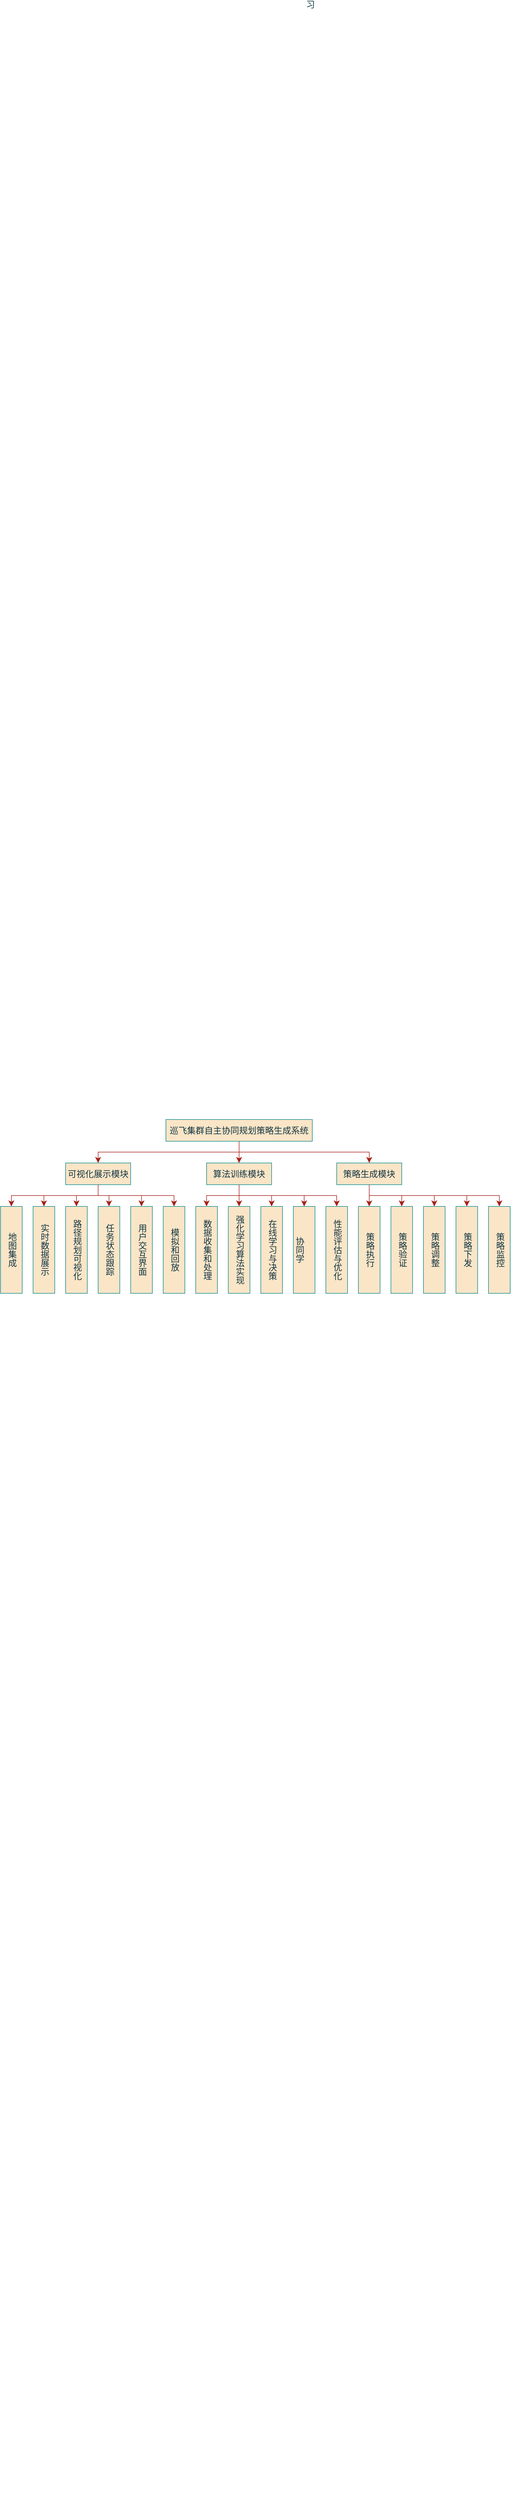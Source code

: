 <mxfile version="26.0.2">
  <diagram name="第 1 页" id="-yEuyqz_h8OfGKDFdokj">
    <mxGraphModel dx="1426" dy="2431" grid="1" gridSize="10" guides="1" tooltips="1" connect="1" arrows="1" fold="1" page="0" pageScale="1" pageWidth="5000" pageHeight="5000" background="#ffffff" math="0" shadow="0">
      <root>
        <mxCell id="0" />
        <mxCell id="1" parent="0" />
        <mxCell id="9f8fdhaCCyyqgwAd8cC6-50" style="edgeStyle=orthogonalEdgeStyle;rounded=0;orthogonalLoop=1;jettySize=auto;html=1;entryX=0.5;entryY=0;entryDx=0;entryDy=0;fontSize=16;startSize=8;endSize=8;labelBackgroundColor=none;strokeColor=#A8201A;fontColor=default;" edge="1" parent="1" source="9f8fdhaCCyyqgwAd8cC6-19" target="9f8fdhaCCyyqgwAd8cC6-20">
          <mxGeometry relative="1" as="geometry">
            <Array as="points">
              <mxPoint x="600" y="270" />
              <mxPoint x="340" y="270" />
            </Array>
          </mxGeometry>
        </mxCell>
        <mxCell id="9f8fdhaCCyyqgwAd8cC6-51" style="edgeStyle=orthogonalEdgeStyle;rounded=0;orthogonalLoop=1;jettySize=auto;html=1;fontSize=16;startSize=8;endSize=8;labelBackgroundColor=none;strokeColor=#A8201A;fontColor=default;" edge="1" parent="1" source="9f8fdhaCCyyqgwAd8cC6-19" target="9f8fdhaCCyyqgwAd8cC6-22">
          <mxGeometry relative="1" as="geometry" />
        </mxCell>
        <mxCell id="9f8fdhaCCyyqgwAd8cC6-52" style="edgeStyle=orthogonalEdgeStyle;rounded=0;orthogonalLoop=1;jettySize=auto;html=1;entryX=0.5;entryY=0;entryDx=0;entryDy=0;fontSize=16;startSize=8;endSize=8;labelBackgroundColor=none;strokeColor=#A8201A;fontColor=default;" edge="1" parent="1" source="9f8fdhaCCyyqgwAd8cC6-19" target="9f8fdhaCCyyqgwAd8cC6-23">
          <mxGeometry relative="1" as="geometry">
            <Array as="points">
              <mxPoint x="600" y="270" />
              <mxPoint x="840" y="270" />
            </Array>
          </mxGeometry>
        </mxCell>
        <mxCell id="9f8fdhaCCyyqgwAd8cC6-19" value="巡飞集群自主协同规划策略生成系统" style="rounded=0;whiteSpace=wrap;html=1;fontSize=16;labelBackgroundColor=none;fillColor=#FAE5C7;strokeColor=#0F8B8D;fontColor=#143642;" vertex="1" parent="1">
          <mxGeometry x="465" y="210" width="270" height="40" as="geometry" />
        </mxCell>
        <mxCell id="9f8fdhaCCyyqgwAd8cC6-53" style="edgeStyle=orthogonalEdgeStyle;rounded=0;orthogonalLoop=1;jettySize=auto;html=1;entryX=0.5;entryY=0;entryDx=0;entryDy=0;fontSize=16;startSize=8;endSize=8;labelBackgroundColor=none;strokeColor=#A8201A;fontColor=default;" edge="1" parent="1" source="9f8fdhaCCyyqgwAd8cC6-20" target="9f8fdhaCCyyqgwAd8cC6-34">
          <mxGeometry relative="1" as="geometry">
            <Array as="points">
              <mxPoint x="340" y="350" />
              <mxPoint x="180" y="350" />
            </Array>
          </mxGeometry>
        </mxCell>
        <mxCell id="9f8fdhaCCyyqgwAd8cC6-54" style="edgeStyle=orthogonalEdgeStyle;rounded=0;orthogonalLoop=1;jettySize=auto;html=1;entryX=0.5;entryY=0;entryDx=0;entryDy=0;fontSize=16;startSize=8;endSize=8;labelBackgroundColor=none;strokeColor=#A8201A;fontColor=default;" edge="1" parent="1" source="9f8fdhaCCyyqgwAd8cC6-20" target="9f8fdhaCCyyqgwAd8cC6-35">
          <mxGeometry relative="1" as="geometry">
            <Array as="points">
              <mxPoint x="340" y="350" />
              <mxPoint x="240" y="350" />
            </Array>
          </mxGeometry>
        </mxCell>
        <mxCell id="9f8fdhaCCyyqgwAd8cC6-55" style="edgeStyle=orthogonalEdgeStyle;rounded=0;orthogonalLoop=1;jettySize=auto;html=1;entryX=0.5;entryY=0;entryDx=0;entryDy=0;fontSize=16;startSize=8;endSize=8;labelBackgroundColor=none;strokeColor=#A8201A;fontColor=default;" edge="1" parent="1" source="9f8fdhaCCyyqgwAd8cC6-20" target="9f8fdhaCCyyqgwAd8cC6-36">
          <mxGeometry relative="1" as="geometry" />
        </mxCell>
        <mxCell id="9f8fdhaCCyyqgwAd8cC6-56" style="edgeStyle=orthogonalEdgeStyle;rounded=0;orthogonalLoop=1;jettySize=auto;html=1;entryX=0.5;entryY=0;entryDx=0;entryDy=0;fontSize=16;startSize=8;endSize=8;labelBackgroundColor=none;strokeColor=#A8201A;fontColor=default;" edge="1" parent="1" source="9f8fdhaCCyyqgwAd8cC6-20" target="9f8fdhaCCyyqgwAd8cC6-37">
          <mxGeometry relative="1" as="geometry" />
        </mxCell>
        <mxCell id="9f8fdhaCCyyqgwAd8cC6-57" style="edgeStyle=orthogonalEdgeStyle;rounded=0;orthogonalLoop=1;jettySize=auto;html=1;entryX=0.5;entryY=0;entryDx=0;entryDy=0;fontSize=16;startSize=8;endSize=8;labelBackgroundColor=none;strokeColor=#A8201A;fontColor=default;" edge="1" parent="1" source="9f8fdhaCCyyqgwAd8cC6-20" target="9f8fdhaCCyyqgwAd8cC6-38">
          <mxGeometry relative="1" as="geometry" />
        </mxCell>
        <mxCell id="9f8fdhaCCyyqgwAd8cC6-58" style="edgeStyle=orthogonalEdgeStyle;rounded=0;orthogonalLoop=1;jettySize=auto;html=1;entryX=0.5;entryY=0;entryDx=0;entryDy=0;fontSize=16;startSize=8;endSize=8;labelBackgroundColor=none;strokeColor=#A8201A;fontColor=default;" edge="1" parent="1" source="9f8fdhaCCyyqgwAd8cC6-20" target="9f8fdhaCCyyqgwAd8cC6-39">
          <mxGeometry relative="1" as="geometry">
            <Array as="points">
              <mxPoint x="340" y="350" />
              <mxPoint x="480" y="350" />
            </Array>
          </mxGeometry>
        </mxCell>
        <mxCell id="9f8fdhaCCyyqgwAd8cC6-20" value="可视化展示模块" style="rounded=0;whiteSpace=wrap;html=1;fontSize=16;labelBackgroundColor=none;fillColor=#FAE5C7;strokeColor=#0F8B8D;fontColor=#143642;" vertex="1" parent="1">
          <mxGeometry x="280" y="290" width="120" height="40" as="geometry" />
        </mxCell>
        <mxCell id="9f8fdhaCCyyqgwAd8cC6-59" style="edgeStyle=orthogonalEdgeStyle;rounded=0;orthogonalLoop=1;jettySize=auto;html=1;entryX=0.5;entryY=0;entryDx=0;entryDy=0;fontSize=16;startSize=8;endSize=8;labelBackgroundColor=none;strokeColor=#A8201A;fontColor=default;" edge="1" parent="1" source="9f8fdhaCCyyqgwAd8cC6-22" target="9f8fdhaCCyyqgwAd8cC6-40">
          <mxGeometry relative="1" as="geometry" />
        </mxCell>
        <mxCell id="9f8fdhaCCyyqgwAd8cC6-60" style="edgeStyle=orthogonalEdgeStyle;rounded=0;orthogonalLoop=1;jettySize=auto;html=1;fontSize=16;startSize=8;endSize=8;labelBackgroundColor=none;strokeColor=#A8201A;fontColor=default;" edge="1" parent="1" source="9f8fdhaCCyyqgwAd8cC6-22" target="9f8fdhaCCyyqgwAd8cC6-41">
          <mxGeometry relative="1" as="geometry" />
        </mxCell>
        <mxCell id="9f8fdhaCCyyqgwAd8cC6-61" style="edgeStyle=orthogonalEdgeStyle;rounded=0;orthogonalLoop=1;jettySize=auto;html=1;entryX=0.5;entryY=0;entryDx=0;entryDy=0;fontSize=16;startSize=8;endSize=8;labelBackgroundColor=none;strokeColor=#A8201A;fontColor=default;" edge="1" parent="1" source="9f8fdhaCCyyqgwAd8cC6-22" target="9f8fdhaCCyyqgwAd8cC6-42">
          <mxGeometry relative="1" as="geometry" />
        </mxCell>
        <mxCell id="9f8fdhaCCyyqgwAd8cC6-62" style="edgeStyle=orthogonalEdgeStyle;rounded=0;orthogonalLoop=1;jettySize=auto;html=1;entryX=0.5;entryY=0;entryDx=0;entryDy=0;fontSize=16;startSize=8;endSize=8;labelBackgroundColor=none;strokeColor=#A8201A;fontColor=default;" edge="1" parent="1" source="9f8fdhaCCyyqgwAd8cC6-22" target="9f8fdhaCCyyqgwAd8cC6-43">
          <mxGeometry relative="1" as="geometry">
            <Array as="points">
              <mxPoint x="600" y="350" />
              <mxPoint x="720" y="350" />
            </Array>
          </mxGeometry>
        </mxCell>
        <mxCell id="9f8fdhaCCyyqgwAd8cC6-63" style="edgeStyle=orthogonalEdgeStyle;rounded=0;orthogonalLoop=1;jettySize=auto;html=1;entryX=0.5;entryY=0;entryDx=0;entryDy=0;fontSize=16;startSize=8;endSize=8;labelBackgroundColor=none;strokeColor=#A8201A;fontColor=default;" edge="1" parent="1" source="9f8fdhaCCyyqgwAd8cC6-22" target="9f8fdhaCCyyqgwAd8cC6-44">
          <mxGeometry relative="1" as="geometry">
            <Array as="points">
              <mxPoint x="600" y="350" />
              <mxPoint x="780" y="350" />
            </Array>
          </mxGeometry>
        </mxCell>
        <mxCell id="9f8fdhaCCyyqgwAd8cC6-22" value="算法训练模块" style="rounded=0;whiteSpace=wrap;html=1;fontSize=16;labelBackgroundColor=none;fillColor=#FAE5C7;strokeColor=#0F8B8D;fontColor=#143642;" vertex="1" parent="1">
          <mxGeometry x="540" y="290" width="120" height="40" as="geometry" />
        </mxCell>
        <mxCell id="9f8fdhaCCyyqgwAd8cC6-64" style="edgeStyle=orthogonalEdgeStyle;rounded=0;orthogonalLoop=1;jettySize=auto;html=1;fontSize=16;startSize=8;endSize=8;labelBackgroundColor=none;strokeColor=#A8201A;fontColor=default;" edge="1" parent="1" source="9f8fdhaCCyyqgwAd8cC6-23" target="9f8fdhaCCyyqgwAd8cC6-45">
          <mxGeometry relative="1" as="geometry" />
        </mxCell>
        <mxCell id="9f8fdhaCCyyqgwAd8cC6-65" style="edgeStyle=orthogonalEdgeStyle;rounded=0;orthogonalLoop=1;jettySize=auto;html=1;entryX=0.5;entryY=0;entryDx=0;entryDy=0;fontSize=16;startSize=8;endSize=8;labelBackgroundColor=none;strokeColor=#A8201A;fontColor=default;" edge="1" parent="1" source="9f8fdhaCCyyqgwAd8cC6-23" target="9f8fdhaCCyyqgwAd8cC6-46">
          <mxGeometry relative="1" as="geometry" />
        </mxCell>
        <mxCell id="9f8fdhaCCyyqgwAd8cC6-66" style="edgeStyle=orthogonalEdgeStyle;rounded=0;orthogonalLoop=1;jettySize=auto;html=1;entryX=0.5;entryY=0;entryDx=0;entryDy=0;fontSize=16;startSize=8;endSize=8;labelBackgroundColor=none;strokeColor=#A8201A;fontColor=default;" edge="1" parent="1" source="9f8fdhaCCyyqgwAd8cC6-23" target="9f8fdhaCCyyqgwAd8cC6-48">
          <mxGeometry relative="1" as="geometry">
            <Array as="points">
              <mxPoint x="840" y="350" />
              <mxPoint x="960" y="350" />
            </Array>
          </mxGeometry>
        </mxCell>
        <mxCell id="9f8fdhaCCyyqgwAd8cC6-67" style="edgeStyle=orthogonalEdgeStyle;rounded=0;orthogonalLoop=1;jettySize=auto;html=1;entryX=0.5;entryY=0;entryDx=0;entryDy=0;fontSize=16;startSize=8;endSize=8;labelBackgroundColor=none;strokeColor=#A8201A;fontColor=default;" edge="1" parent="1" source="9f8fdhaCCyyqgwAd8cC6-23" target="9f8fdhaCCyyqgwAd8cC6-47">
          <mxGeometry relative="1" as="geometry">
            <Array as="points">
              <mxPoint x="840" y="350" />
              <mxPoint x="1020" y="350" />
            </Array>
          </mxGeometry>
        </mxCell>
        <mxCell id="9f8fdhaCCyyqgwAd8cC6-68" style="edgeStyle=orthogonalEdgeStyle;rounded=0;orthogonalLoop=1;jettySize=auto;html=1;entryX=0.5;entryY=0;entryDx=0;entryDy=0;fontSize=16;startSize=8;endSize=8;labelBackgroundColor=none;strokeColor=#A8201A;fontColor=default;" edge="1" parent="1" source="9f8fdhaCCyyqgwAd8cC6-23" target="9f8fdhaCCyyqgwAd8cC6-49">
          <mxGeometry relative="1" as="geometry">
            <Array as="points">
              <mxPoint x="840" y="350" />
              <mxPoint x="1080" y="350" />
            </Array>
          </mxGeometry>
        </mxCell>
        <mxCell id="9f8fdhaCCyyqgwAd8cC6-23" value="策略生成模块" style="rounded=0;whiteSpace=wrap;html=1;fontSize=16;labelBackgroundColor=none;fillColor=#FAE5C7;strokeColor=#0F8B8D;fontColor=#143642;" vertex="1" parent="1">
          <mxGeometry x="780" y="290" width="120" height="40" as="geometry" />
        </mxCell>
        <mxCell id="9f8fdhaCCyyqgwAd8cC6-34" value="地图集成" style="rounded=0;whiteSpace=wrap;html=1;textDirection=vertical-lr;fontSize=16;labelBackgroundColor=none;fillColor=#FAE5C7;strokeColor=#0F8B8D;fontColor=#143642;" vertex="1" parent="1">
          <mxGeometry x="160" y="370" width="40" height="160" as="geometry" />
        </mxCell>
        <mxCell id="9f8fdhaCCyyqgwAd8cC6-35" value="实时数据展示" style="rounded=0;whiteSpace=wrap;html=1;textDirection=vertical-lr;fontSize=16;labelBackgroundColor=none;fillColor=#FAE5C7;strokeColor=#0F8B8D;fontColor=#143642;" vertex="1" parent="1">
          <mxGeometry x="220" y="370" width="40" height="160" as="geometry" />
        </mxCell>
        <mxCell id="9f8fdhaCCyyqgwAd8cC6-36" value="路径规划可视化" style="rounded=0;whiteSpace=wrap;html=1;textDirection=vertical-lr;fontSize=16;labelBackgroundColor=none;fillColor=#FAE5C7;strokeColor=#0F8B8D;fontColor=#143642;" vertex="1" parent="1">
          <mxGeometry x="280" y="370" width="40" height="160" as="geometry" />
        </mxCell>
        <mxCell id="9f8fdhaCCyyqgwAd8cC6-37" value="任务状态跟踪" style="rounded=0;whiteSpace=wrap;html=1;textDirection=vertical-lr;fontSize=16;labelBackgroundColor=none;fillColor=#FAE5C7;strokeColor=#0F8B8D;fontColor=#143642;" vertex="1" parent="1">
          <mxGeometry x="340" y="370" width="40" height="160" as="geometry" />
        </mxCell>
        <mxCell id="9f8fdhaCCyyqgwAd8cC6-38" value="用户交互界面" style="rounded=0;whiteSpace=wrap;html=1;textDirection=vertical-lr;fontSize=16;labelBackgroundColor=none;fillColor=#FAE5C7;strokeColor=#0F8B8D;fontColor=#143642;" vertex="1" parent="1">
          <mxGeometry x="400" y="370" width="40" height="160" as="geometry" />
        </mxCell>
        <mxCell id="9f8fdhaCCyyqgwAd8cC6-39" value="模拟和回放" style="rounded=0;whiteSpace=wrap;html=1;textDirection=vertical-lr;fontSize=16;labelBackgroundColor=none;fillColor=#FAE5C7;strokeColor=#0F8B8D;fontColor=#143642;" vertex="1" parent="1">
          <mxGeometry x="460" y="370" width="40" height="160" as="geometry" />
        </mxCell>
        <mxCell id="9f8fdhaCCyyqgwAd8cC6-40" value="数据收集和处理" style="rounded=0;whiteSpace=wrap;html=1;textDirection=vertical-lr;fontSize=16;labelBackgroundColor=none;fillColor=#FAE5C7;strokeColor=#0F8B8D;fontColor=#143642;" vertex="1" parent="1">
          <mxGeometry x="520" y="370" width="40" height="160" as="geometry" />
        </mxCell>
        <mxCell id="9f8fdhaCCyyqgwAd8cC6-41" value="强化学习算法实现" style="rounded=0;whiteSpace=wrap;html=1;textDirection=vertical-lr;fontSize=16;labelBackgroundColor=none;fillColor=#FAE5C7;strokeColor=#0F8B8D;fontColor=#143642;" vertex="1" parent="1">
          <mxGeometry x="580" y="370" width="40" height="160" as="geometry" />
        </mxCell>
        <mxCell id="9f8fdhaCCyyqgwAd8cC6-42" value="在线学习与决策" style="rounded=0;whiteSpace=wrap;html=1;textDirection=vertical-lr;fontSize=16;labelBackgroundColor=none;fillColor=#FAE5C7;strokeColor=#0F8B8D;fontColor=#143642;" vertex="1" parent="1">
          <mxGeometry x="640" y="370" width="40" height="160" as="geometry" />
        </mxCell>
        <mxCell id="9f8fdhaCCyyqgwAd8cC6-43" value="协同学习&lt;span style=&quot;color: rgba(0, 0, 0, 0); font-family: monospace; text-align: start; text-wrap-mode: nowrap;&quot;&gt;%3CmxGraphModel%3E%3Croot%3E%3CmxCell%20id%3D%220%22%2F%3E%3CmxCell%20id%3D%221%22%20parent%3D%220%22%2F%3E%3CmxCell%20id%3D%222%22%20value%3D%22%E5%9C%A8%E7%BA%BF%E5%AD%A6%E4%B9%A0%E4%B8%8E%E5%86%B3%E7%AD%96%22%20style%3D%22rounded%3D0%3BwhiteSpace%3Dwrap%3Bhtml%3D1%3B%22%20vertex%3D%221%22%20parent%3D%221%22%3E%3CmxGeometry%20x%3D%22640%22%20y%3D%22280%22%20width%3D%2240%22%20height%3D%22160%22%20as%3D%22geometry%22%2F%3E%3C%2FmxCell%3E%3C%2Froot%3E%3C%2FmxGraphModel%3E&lt;/span&gt;" style="rounded=0;whiteSpace=wrap;html=1;textDirection=vertical-lr;fontSize=16;labelBackgroundColor=none;fillColor=#FAE5C7;strokeColor=#0F8B8D;fontColor=#143642;" vertex="1" parent="1">
          <mxGeometry x="700" y="370" width="40" height="160" as="geometry" />
        </mxCell>
        <mxCell id="9f8fdhaCCyyqgwAd8cC6-44" value="性能评估与优化" style="rounded=0;whiteSpace=wrap;html=1;textDirection=vertical-lr;fontSize=16;labelBackgroundColor=none;fillColor=#FAE5C7;strokeColor=#0F8B8D;fontColor=#143642;" vertex="1" parent="1">
          <mxGeometry x="760" y="370" width="40" height="160" as="geometry" />
        </mxCell>
        <mxCell id="9f8fdhaCCyyqgwAd8cC6-45" value="策略执行" style="rounded=0;whiteSpace=wrap;html=1;textDirection=vertical-lr;fontSize=16;labelBackgroundColor=none;fillColor=#FAE5C7;strokeColor=#0F8B8D;fontColor=#143642;" vertex="1" parent="1">
          <mxGeometry x="820" y="370" width="40" height="160" as="geometry" />
        </mxCell>
        <mxCell id="9f8fdhaCCyyqgwAd8cC6-46" value="策略验证" style="rounded=0;whiteSpace=wrap;html=1;textDirection=vertical-lr;fontSize=16;labelBackgroundColor=none;fillColor=#FAE5C7;strokeColor=#0F8B8D;fontColor=#143642;" vertex="1" parent="1">
          <mxGeometry x="880" y="370" width="40" height="160" as="geometry" />
        </mxCell>
        <mxCell id="9f8fdhaCCyyqgwAd8cC6-47" value="策略下发" style="rounded=0;whiteSpace=wrap;html=1;textDirection=vertical-lr;fontSize=16;labelBackgroundColor=none;fillColor=#FAE5C7;strokeColor=#0F8B8D;fontColor=#143642;" vertex="1" parent="1">
          <mxGeometry x="1000" y="370" width="40" height="160" as="geometry" />
        </mxCell>
        <mxCell id="9f8fdhaCCyyqgwAd8cC6-48" value="策略调整" style="rounded=0;whiteSpace=wrap;html=1;textDirection=vertical-lr;fontSize=16;labelBackgroundColor=none;fillColor=#FAE5C7;strokeColor=#0F8B8D;fontColor=#143642;" vertex="1" parent="1">
          <mxGeometry x="940" y="370" width="40" height="160" as="geometry" />
        </mxCell>
        <mxCell id="9f8fdhaCCyyqgwAd8cC6-49" value="策略监控" style="rounded=0;whiteSpace=wrap;html=1;textDirection=vertical-lr;fontSize=16;labelBackgroundColor=none;fillColor=#FAE5C7;strokeColor=#0F8B8D;fontColor=#143642;" vertex="1" parent="1">
          <mxGeometry x="1060" y="370" width="40" height="160" as="geometry" />
        </mxCell>
      </root>
    </mxGraphModel>
  </diagram>
</mxfile>
